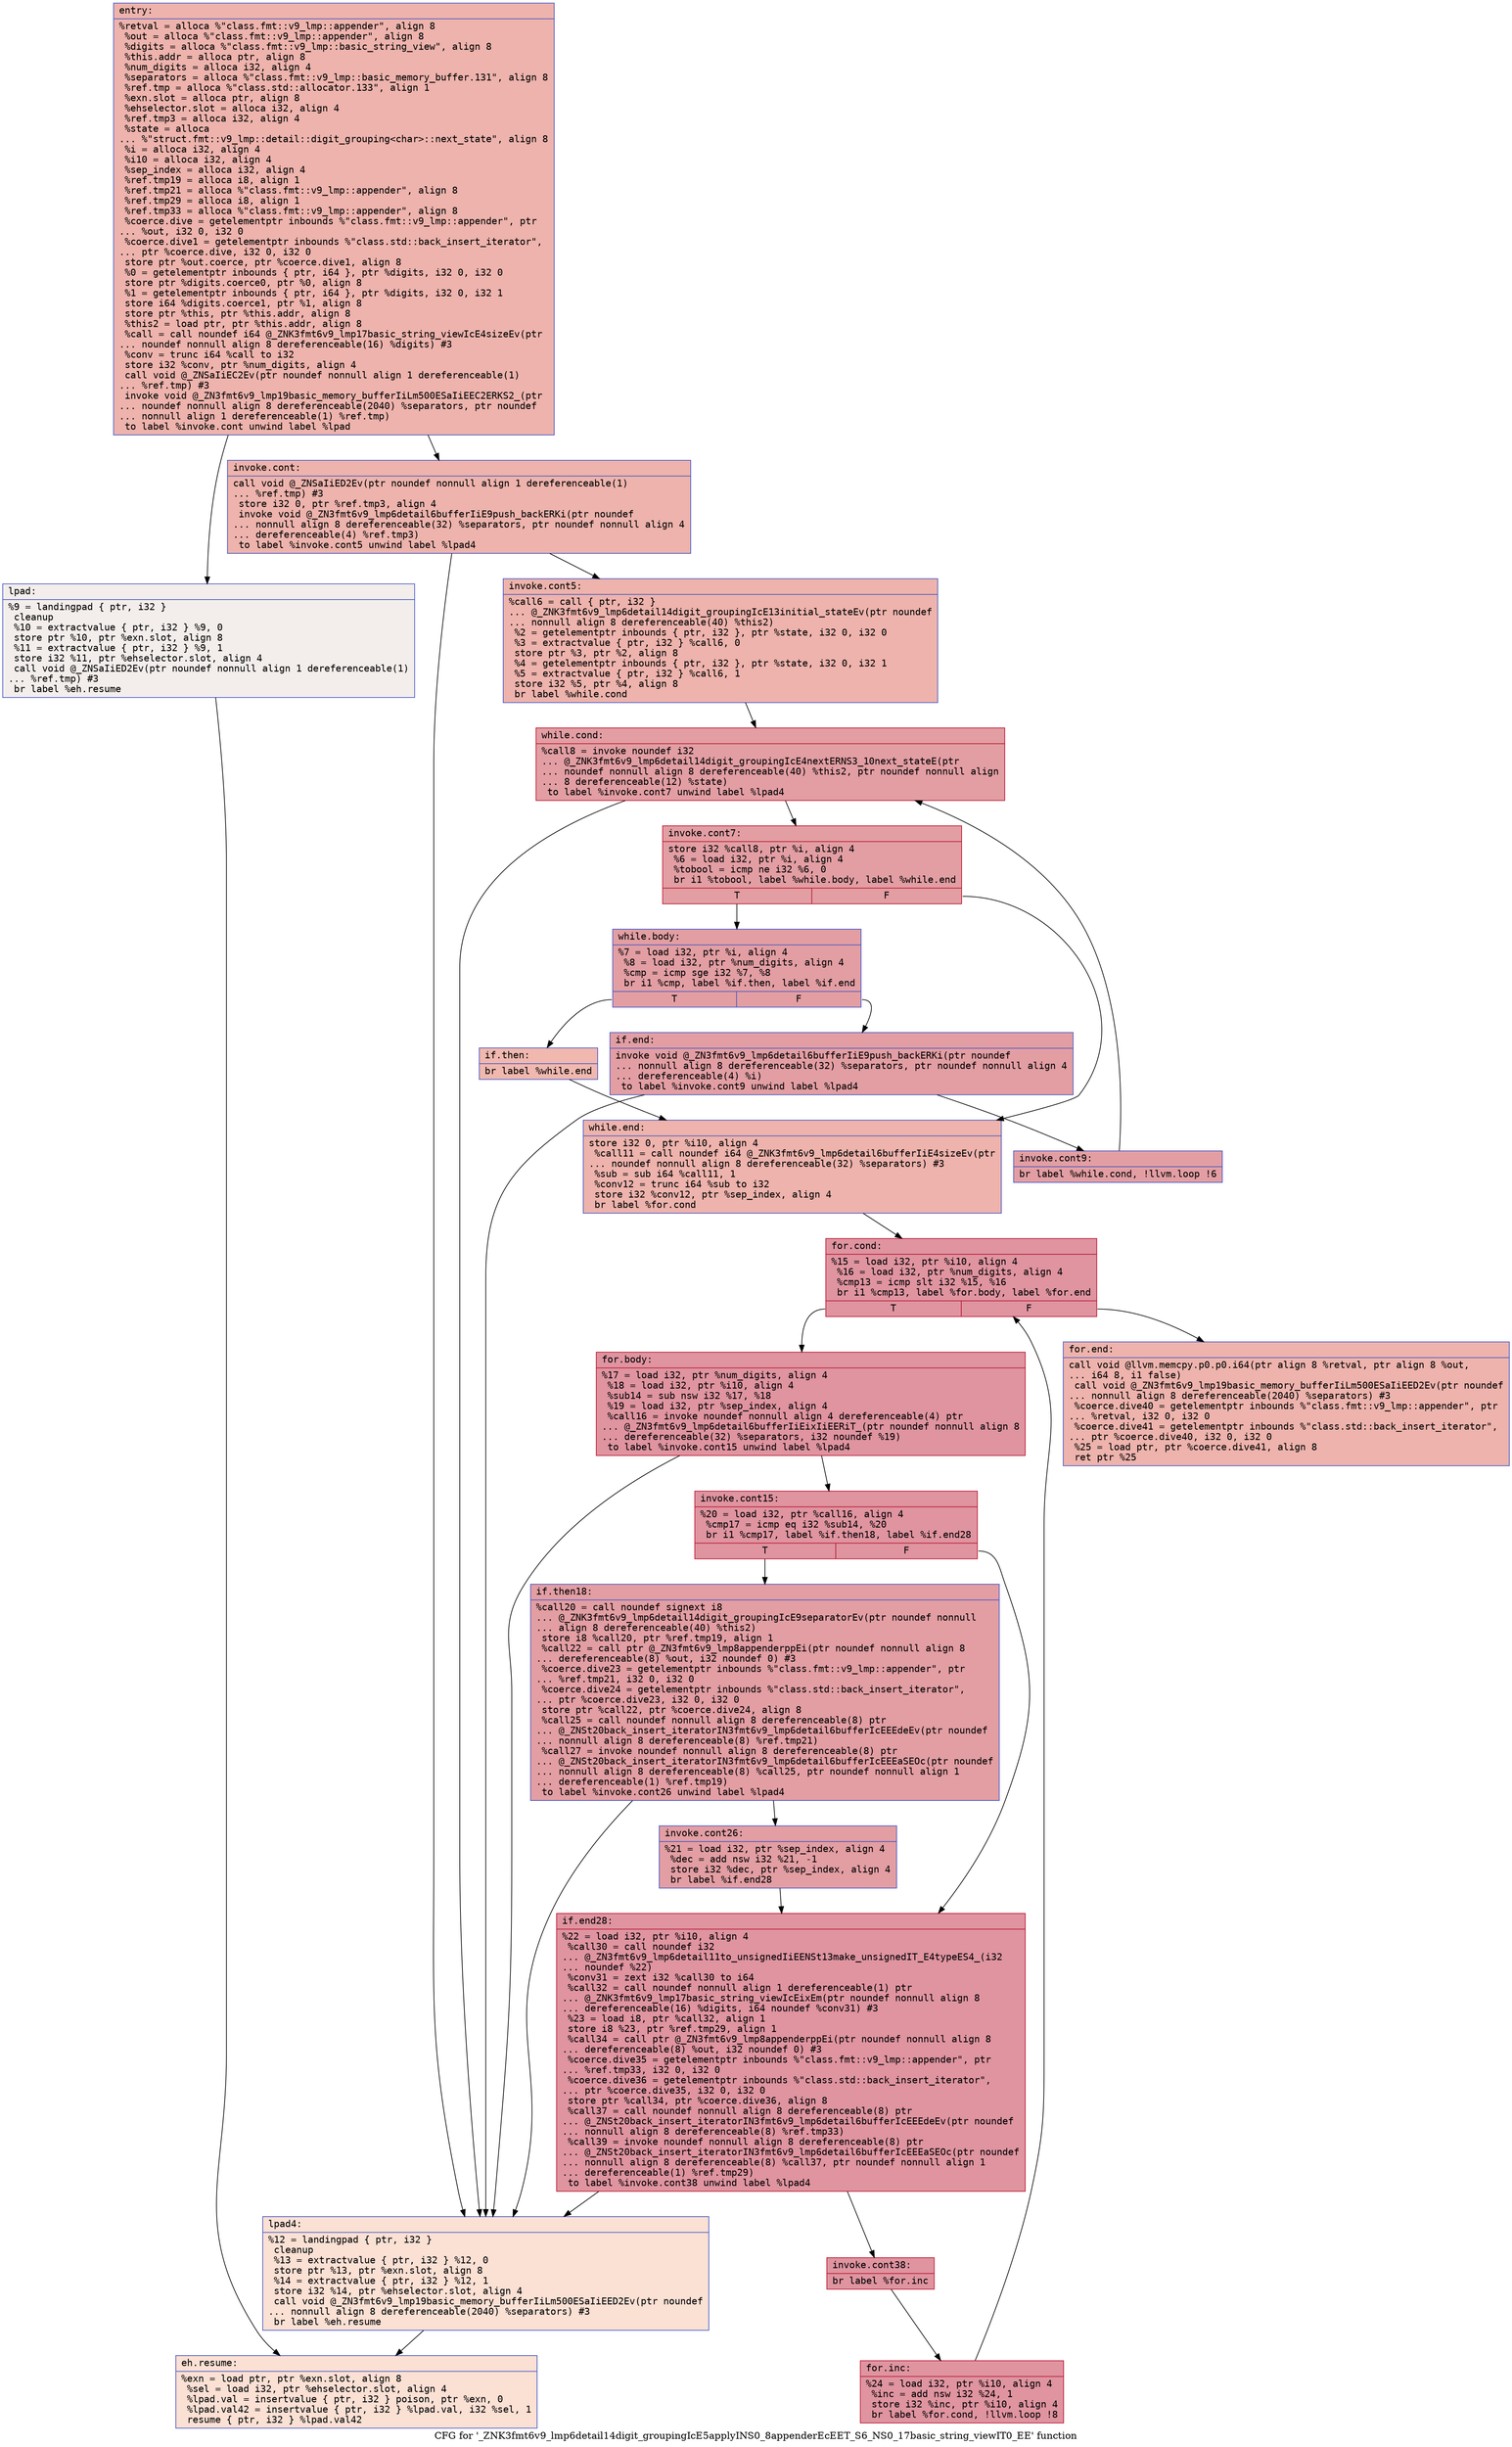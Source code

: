 digraph "CFG for '_ZNK3fmt6v9_lmp6detail14digit_groupingIcE5applyINS0_8appenderEcEET_S6_NS0_17basic_string_viewIT0_EE' function" {
	label="CFG for '_ZNK3fmt6v9_lmp6detail14digit_groupingIcE5applyINS0_8appenderEcEET_S6_NS0_17basic_string_viewIT0_EE' function";

	Node0x556bfed05bf0 [shape=record,color="#3d50c3ff", style=filled, fillcolor="#d6524470" fontname="Courier",label="{entry:\l|  %retval = alloca %\"class.fmt::v9_lmp::appender\", align 8\l  %out = alloca %\"class.fmt::v9_lmp::appender\", align 8\l  %digits = alloca %\"class.fmt::v9_lmp::basic_string_view\", align 8\l  %this.addr = alloca ptr, align 8\l  %num_digits = alloca i32, align 4\l  %separators = alloca %\"class.fmt::v9_lmp::basic_memory_buffer.131\", align 8\l  %ref.tmp = alloca %\"class.std::allocator.133\", align 1\l  %exn.slot = alloca ptr, align 8\l  %ehselector.slot = alloca i32, align 4\l  %ref.tmp3 = alloca i32, align 4\l  %state = alloca\l... %\"struct.fmt::v9_lmp::detail::digit_grouping\<char\>::next_state\", align 8\l  %i = alloca i32, align 4\l  %i10 = alloca i32, align 4\l  %sep_index = alloca i32, align 4\l  %ref.tmp19 = alloca i8, align 1\l  %ref.tmp21 = alloca %\"class.fmt::v9_lmp::appender\", align 8\l  %ref.tmp29 = alloca i8, align 1\l  %ref.tmp33 = alloca %\"class.fmt::v9_lmp::appender\", align 8\l  %coerce.dive = getelementptr inbounds %\"class.fmt::v9_lmp::appender\", ptr\l... %out, i32 0, i32 0\l  %coerce.dive1 = getelementptr inbounds %\"class.std::back_insert_iterator\",\l... ptr %coerce.dive, i32 0, i32 0\l  store ptr %out.coerce, ptr %coerce.dive1, align 8\l  %0 = getelementptr inbounds \{ ptr, i64 \}, ptr %digits, i32 0, i32 0\l  store ptr %digits.coerce0, ptr %0, align 8\l  %1 = getelementptr inbounds \{ ptr, i64 \}, ptr %digits, i32 0, i32 1\l  store i64 %digits.coerce1, ptr %1, align 8\l  store ptr %this, ptr %this.addr, align 8\l  %this2 = load ptr, ptr %this.addr, align 8\l  %call = call noundef i64 @_ZNK3fmt6v9_lmp17basic_string_viewIcE4sizeEv(ptr\l... noundef nonnull align 8 dereferenceable(16) %digits) #3\l  %conv = trunc i64 %call to i32\l  store i32 %conv, ptr %num_digits, align 4\l  call void @_ZNSaIiEC2Ev(ptr noundef nonnull align 1 dereferenceable(1)\l... %ref.tmp) #3\l  invoke void @_ZN3fmt6v9_lmp19basic_memory_bufferIiLm500ESaIiEEC2ERKS2_(ptr\l... noundef nonnull align 8 dereferenceable(2040) %separators, ptr noundef\l... nonnull align 1 dereferenceable(1) %ref.tmp)\l          to label %invoke.cont unwind label %lpad\l}"];
	Node0x556bfed05bf0 -> Node0x556bfed07510[tooltip="entry -> invoke.cont\nProbability 100.00%" ];
	Node0x556bfed05bf0 -> Node0x556bfed07590[tooltip="entry -> lpad\nProbability 0.00%" ];
	Node0x556bfed07510 [shape=record,color="#3d50c3ff", style=filled, fillcolor="#d6524470" fontname="Courier",label="{invoke.cont:\l|  call void @_ZNSaIiED2Ev(ptr noundef nonnull align 1 dereferenceable(1)\l... %ref.tmp) #3\l  store i32 0, ptr %ref.tmp3, align 4\l  invoke void @_ZN3fmt6v9_lmp6detail6bufferIiE9push_backERKi(ptr noundef\l... nonnull align 8 dereferenceable(32) %separators, ptr noundef nonnull align 4\l... dereferenceable(4) %ref.tmp3)\l          to label %invoke.cont5 unwind label %lpad4\l}"];
	Node0x556bfed07510 -> Node0x556bfed07a00[tooltip="invoke.cont -> invoke.cont5\nProbability 100.00%" ];
	Node0x556bfed07510 -> Node0x556bfed07ae0[tooltip="invoke.cont -> lpad4\nProbability 0.00%" ];
	Node0x556bfed07a00 [shape=record,color="#3d50c3ff", style=filled, fillcolor="#d6524470" fontname="Courier",label="{invoke.cont5:\l|  %call6 = call \{ ptr, i32 \}\l... @_ZNK3fmt6v9_lmp6detail14digit_groupingIcE13initial_stateEv(ptr noundef\l... nonnull align 8 dereferenceable(40) %this2)\l  %2 = getelementptr inbounds \{ ptr, i32 \}, ptr %state, i32 0, i32 0\l  %3 = extractvalue \{ ptr, i32 \} %call6, 0\l  store ptr %3, ptr %2, align 8\l  %4 = getelementptr inbounds \{ ptr, i32 \}, ptr %state, i32 0, i32 1\l  %5 = extractvalue \{ ptr, i32 \} %call6, 1\l  store i32 %5, ptr %4, align 8\l  br label %while.cond\l}"];
	Node0x556bfed07a00 -> Node0x556bfed07e00[tooltip="invoke.cont5 -> while.cond\nProbability 100.00%" ];
	Node0x556bfed07e00 [shape=record,color="#b70d28ff", style=filled, fillcolor="#be242e70" fontname="Courier",label="{while.cond:\l|  %call8 = invoke noundef i32\l... @_ZNK3fmt6v9_lmp6detail14digit_groupingIcE4nextERNS3_10next_stateE(ptr\l... noundef nonnull align 8 dereferenceable(40) %this2, ptr noundef nonnull align\l... 8 dereferenceable(12) %state)\l          to label %invoke.cont7 unwind label %lpad4\l}"];
	Node0x556bfed07e00 -> Node0x556bfed083a0[tooltip="while.cond -> invoke.cont7\nProbability 100.00%" ];
	Node0x556bfed07e00 -> Node0x556bfed07ae0[tooltip="while.cond -> lpad4\nProbability 0.00%" ];
	Node0x556bfed083a0 [shape=record,color="#b70d28ff", style=filled, fillcolor="#be242e70" fontname="Courier",label="{invoke.cont7:\l|  store i32 %call8, ptr %i, align 4\l  %6 = load i32, ptr %i, align 4\l  %tobool = icmp ne i32 %6, 0\l  br i1 %tobool, label %while.body, label %while.end\l|{<s0>T|<s1>F}}"];
	Node0x556bfed083a0:s0 -> Node0x556bfed08350[tooltip="invoke.cont7 -> while.body\nProbability 96.88%" ];
	Node0x556bfed083a0:s1 -> Node0x556bfed08770[tooltip="invoke.cont7 -> while.end\nProbability 3.12%" ];
	Node0x556bfed08350 [shape=record,color="#3d50c3ff", style=filled, fillcolor="#be242e70" fontname="Courier",label="{while.body:\l|  %7 = load i32, ptr %i, align 4\l  %8 = load i32, ptr %num_digits, align 4\l  %cmp = icmp sge i32 %7, %8\l  br i1 %cmp, label %if.then, label %if.end\l|{<s0>T|<s1>F}}"];
	Node0x556bfed08350:s0 -> Node0x556bfed08ab0[tooltip="while.body -> if.then\nProbability 3.12%" ];
	Node0x556bfed08350:s1 -> Node0x556bfed08b20[tooltip="while.body -> if.end\nProbability 96.88%" ];
	Node0x556bfed08ab0 [shape=record,color="#3d50c3ff", style=filled, fillcolor="#dc5d4a70" fontname="Courier",label="{if.then:\l|  br label %while.end\l}"];
	Node0x556bfed08ab0 -> Node0x556bfed08770[tooltip="if.then -> while.end\nProbability 100.00%" ];
	Node0x556bfed07590 [shape=record,color="#3d50c3ff", style=filled, fillcolor="#e5d8d170" fontname="Courier",label="{lpad:\l|  %9 = landingpad \{ ptr, i32 \}\l          cleanup\l  %10 = extractvalue \{ ptr, i32 \} %9, 0\l  store ptr %10, ptr %exn.slot, align 8\l  %11 = extractvalue \{ ptr, i32 \} %9, 1\l  store i32 %11, ptr %ehselector.slot, align 4\l  call void @_ZNSaIiED2Ev(ptr noundef nonnull align 1 dereferenceable(1)\l... %ref.tmp) #3\l  br label %eh.resume\l}"];
	Node0x556bfed07590 -> Node0x556bfed090f0[tooltip="lpad -> eh.resume\nProbability 100.00%" ];
	Node0x556bfed07ae0 [shape=record,color="#3d50c3ff", style=filled, fillcolor="#f7b99e70" fontname="Courier",label="{lpad4:\l|  %12 = landingpad \{ ptr, i32 \}\l          cleanup\l  %13 = extractvalue \{ ptr, i32 \} %12, 0\l  store ptr %13, ptr %exn.slot, align 8\l  %14 = extractvalue \{ ptr, i32 \} %12, 1\l  store i32 %14, ptr %ehselector.slot, align 4\l  call void @_ZN3fmt6v9_lmp19basic_memory_bufferIiLm500ESaIiEED2Ev(ptr noundef\l... nonnull align 8 dereferenceable(2040) %separators) #3\l  br label %eh.resume\l}"];
	Node0x556bfed07ae0 -> Node0x556bfed090f0[tooltip="lpad4 -> eh.resume\nProbability 100.00%" ];
	Node0x556bfed08b20 [shape=record,color="#3d50c3ff", style=filled, fillcolor="#be242e70" fontname="Courier",label="{if.end:\l|  invoke void @_ZN3fmt6v9_lmp6detail6bufferIiE9push_backERKi(ptr noundef\l... nonnull align 8 dereferenceable(32) %separators, ptr noundef nonnull align 4\l... dereferenceable(4) %i)\l          to label %invoke.cont9 unwind label %lpad4\l}"];
	Node0x556bfed08b20 -> Node0x556bfed096c0[tooltip="if.end -> invoke.cont9\nProbability 100.00%" ];
	Node0x556bfed08b20 -> Node0x556bfed07ae0[tooltip="if.end -> lpad4\nProbability 0.00%" ];
	Node0x556bfed096c0 [shape=record,color="#3d50c3ff", style=filled, fillcolor="#be242e70" fontname="Courier",label="{invoke.cont9:\l|  br label %while.cond, !llvm.loop !6\l}"];
	Node0x556bfed096c0 -> Node0x556bfed07e00[tooltip="invoke.cont9 -> while.cond\nProbability 100.00%" ];
	Node0x556bfed08770 [shape=record,color="#3d50c3ff", style=filled, fillcolor="#d6524470" fontname="Courier",label="{while.end:\l|  store i32 0, ptr %i10, align 4\l  %call11 = call noundef i64 @_ZNK3fmt6v9_lmp6detail6bufferIiE4sizeEv(ptr\l... noundef nonnull align 8 dereferenceable(32) %separators) #3\l  %sub = sub i64 %call11, 1\l  %conv12 = trunc i64 %sub to i32\l  store i32 %conv12, ptr %sep_index, align 4\l  br label %for.cond\l}"];
	Node0x556bfed08770 -> Node0x556bfed09e50[tooltip="while.end -> for.cond\nProbability 100.00%" ];
	Node0x556bfed09e50 [shape=record,color="#b70d28ff", style=filled, fillcolor="#b70d2870" fontname="Courier",label="{for.cond:\l|  %15 = load i32, ptr %i10, align 4\l  %16 = load i32, ptr %num_digits, align 4\l  %cmp13 = icmp slt i32 %15, %16\l  br i1 %cmp13, label %for.body, label %for.end\l|{<s0>T|<s1>F}}"];
	Node0x556bfed09e50:s0 -> Node0x556bfed06b00[tooltip="for.cond -> for.body\nProbability 96.88%" ];
	Node0x556bfed09e50:s1 -> Node0x556bfed06b80[tooltip="for.cond -> for.end\nProbability 3.12%" ];
	Node0x556bfed06b00 [shape=record,color="#b70d28ff", style=filled, fillcolor="#b70d2870" fontname="Courier",label="{for.body:\l|  %17 = load i32, ptr %num_digits, align 4\l  %18 = load i32, ptr %i10, align 4\l  %sub14 = sub nsw i32 %17, %18\l  %19 = load i32, ptr %sep_index, align 4\l  %call16 = invoke noundef nonnull align 4 dereferenceable(4) ptr\l... @_ZN3fmt6v9_lmp6detail6bufferIiEixIiEERiT_(ptr noundef nonnull align 8\l... dereferenceable(32) %separators, i32 noundef %19)\l          to label %invoke.cont15 unwind label %lpad4\l}"];
	Node0x556bfed06b00 -> Node0x556bfed0a830[tooltip="for.body -> invoke.cont15\nProbability 100.00%" ];
	Node0x556bfed06b00 -> Node0x556bfed07ae0[tooltip="for.body -> lpad4\nProbability 0.00%" ];
	Node0x556bfed0a830 [shape=record,color="#b70d28ff", style=filled, fillcolor="#b70d2870" fontname="Courier",label="{invoke.cont15:\l|  %20 = load i32, ptr %call16, align 4\l  %cmp17 = icmp eq i32 %sub14, %20\l  br i1 %cmp17, label %if.then18, label %if.end28\l|{<s0>T|<s1>F}}"];
	Node0x556bfed0a830:s0 -> Node0x556bfed0ac70[tooltip="invoke.cont15 -> if.then18\nProbability 50.00%" ];
	Node0x556bfed0a830:s1 -> Node0x556bfed0acf0[tooltip="invoke.cont15 -> if.end28\nProbability 50.00%" ];
	Node0x556bfed0ac70 [shape=record,color="#3d50c3ff", style=filled, fillcolor="#be242e70" fontname="Courier",label="{if.then18:\l|  %call20 = call noundef signext i8\l... @_ZNK3fmt6v9_lmp6detail14digit_groupingIcE9separatorEv(ptr noundef nonnull\l... align 8 dereferenceable(40) %this2)\l  store i8 %call20, ptr %ref.tmp19, align 1\l  %call22 = call ptr @_ZN3fmt6v9_lmp8appenderppEi(ptr noundef nonnull align 8\l... dereferenceable(8) %out, i32 noundef 0) #3\l  %coerce.dive23 = getelementptr inbounds %\"class.fmt::v9_lmp::appender\", ptr\l... %ref.tmp21, i32 0, i32 0\l  %coerce.dive24 = getelementptr inbounds %\"class.std::back_insert_iterator\",\l... ptr %coerce.dive23, i32 0, i32 0\l  store ptr %call22, ptr %coerce.dive24, align 8\l  %call25 = call noundef nonnull align 8 dereferenceable(8) ptr\l... @_ZNSt20back_insert_iteratorIN3fmt6v9_lmp6detail6bufferIcEEEdeEv(ptr noundef\l... nonnull align 8 dereferenceable(8) %ref.tmp21)\l  %call27 = invoke noundef nonnull align 8 dereferenceable(8) ptr\l... @_ZNSt20back_insert_iteratorIN3fmt6v9_lmp6detail6bufferIcEEEaSEOc(ptr noundef\l... nonnull align 8 dereferenceable(8) %call25, ptr noundef nonnull align 1\l... dereferenceable(1) %ref.tmp19)\l          to label %invoke.cont26 unwind label %lpad4\l}"];
	Node0x556bfed0ac70 -> Node0x556bfed0b5a0[tooltip="if.then18 -> invoke.cont26\nProbability 100.00%" ];
	Node0x556bfed0ac70 -> Node0x556bfed07ae0[tooltip="if.then18 -> lpad4\nProbability 0.00%" ];
	Node0x556bfed0b5a0 [shape=record,color="#3d50c3ff", style=filled, fillcolor="#be242e70" fontname="Courier",label="{invoke.cont26:\l|  %21 = load i32, ptr %sep_index, align 4\l  %dec = add nsw i32 %21, -1\l  store i32 %dec, ptr %sep_index, align 4\l  br label %if.end28\l}"];
	Node0x556bfed0b5a0 -> Node0x556bfed0acf0[tooltip="invoke.cont26 -> if.end28\nProbability 100.00%" ];
	Node0x556bfed0acf0 [shape=record,color="#b70d28ff", style=filled, fillcolor="#b70d2870" fontname="Courier",label="{if.end28:\l|  %22 = load i32, ptr %i10, align 4\l  %call30 = call noundef i32\l... @_ZN3fmt6v9_lmp6detail11to_unsignedIiEENSt13make_unsignedIT_E4typeES4_(i32\l... noundef %22)\l  %conv31 = zext i32 %call30 to i64\l  %call32 = call noundef nonnull align 1 dereferenceable(1) ptr\l... @_ZNK3fmt6v9_lmp17basic_string_viewIcEixEm(ptr noundef nonnull align 8\l... dereferenceable(16) %digits, i64 noundef %conv31) #3\l  %23 = load i8, ptr %call32, align 1\l  store i8 %23, ptr %ref.tmp29, align 1\l  %call34 = call ptr @_ZN3fmt6v9_lmp8appenderppEi(ptr noundef nonnull align 8\l... dereferenceable(8) %out, i32 noundef 0) #3\l  %coerce.dive35 = getelementptr inbounds %\"class.fmt::v9_lmp::appender\", ptr\l... %ref.tmp33, i32 0, i32 0\l  %coerce.dive36 = getelementptr inbounds %\"class.std::back_insert_iterator\",\l... ptr %coerce.dive35, i32 0, i32 0\l  store ptr %call34, ptr %coerce.dive36, align 8\l  %call37 = call noundef nonnull align 8 dereferenceable(8) ptr\l... @_ZNSt20back_insert_iteratorIN3fmt6v9_lmp6detail6bufferIcEEEdeEv(ptr noundef\l... nonnull align 8 dereferenceable(8) %ref.tmp33)\l  %call39 = invoke noundef nonnull align 8 dereferenceable(8) ptr\l... @_ZNSt20back_insert_iteratorIN3fmt6v9_lmp6detail6bufferIcEEEaSEOc(ptr noundef\l... nonnull align 8 dereferenceable(8) %call37, ptr noundef nonnull align 1\l... dereferenceable(1) %ref.tmp29)\l          to label %invoke.cont38 unwind label %lpad4\l}"];
	Node0x556bfed0acf0 -> Node0x556bfed0c340[tooltip="if.end28 -> invoke.cont38\nProbability 100.00%" ];
	Node0x556bfed0acf0 -> Node0x556bfed07ae0[tooltip="if.end28 -> lpad4\nProbability 0.00%" ];
	Node0x556bfed0c340 [shape=record,color="#b70d28ff", style=filled, fillcolor="#b70d2870" fontname="Courier",label="{invoke.cont38:\l|  br label %for.inc\l}"];
	Node0x556bfed0c340 -> Node0x556bfed0c200[tooltip="invoke.cont38 -> for.inc\nProbability 100.00%" ];
	Node0x556bfed0c200 [shape=record,color="#b70d28ff", style=filled, fillcolor="#b70d2870" fontname="Courier",label="{for.inc:\l|  %24 = load i32, ptr %i10, align 4\l  %inc = add nsw i32 %24, 1\l  store i32 %inc, ptr %i10, align 4\l  br label %for.cond, !llvm.loop !8\l}"];
	Node0x556bfed0c200 -> Node0x556bfed09e50[tooltip="for.inc -> for.cond\nProbability 100.00%" ];
	Node0x556bfed06b80 [shape=record,color="#3d50c3ff", style=filled, fillcolor="#d6524470" fontname="Courier",label="{for.end:\l|  call void @llvm.memcpy.p0.p0.i64(ptr align 8 %retval, ptr align 8 %out,\l... i64 8, i1 false)\l  call void @_ZN3fmt6v9_lmp19basic_memory_bufferIiLm500ESaIiEED2Ev(ptr noundef\l... nonnull align 8 dereferenceable(2040) %separators) #3\l  %coerce.dive40 = getelementptr inbounds %\"class.fmt::v9_lmp::appender\", ptr\l... %retval, i32 0, i32 0\l  %coerce.dive41 = getelementptr inbounds %\"class.std::back_insert_iterator\",\l... ptr %coerce.dive40, i32 0, i32 0\l  %25 = load ptr, ptr %coerce.dive41, align 8\l  ret ptr %25\l}"];
	Node0x556bfed090f0 [shape=record,color="#3d50c3ff", style=filled, fillcolor="#f7b99e70" fontname="Courier",label="{eh.resume:\l|  %exn = load ptr, ptr %exn.slot, align 8\l  %sel = load i32, ptr %ehselector.slot, align 4\l  %lpad.val = insertvalue \{ ptr, i32 \} poison, ptr %exn, 0\l  %lpad.val42 = insertvalue \{ ptr, i32 \} %lpad.val, i32 %sel, 1\l  resume \{ ptr, i32 \} %lpad.val42\l}"];
}
